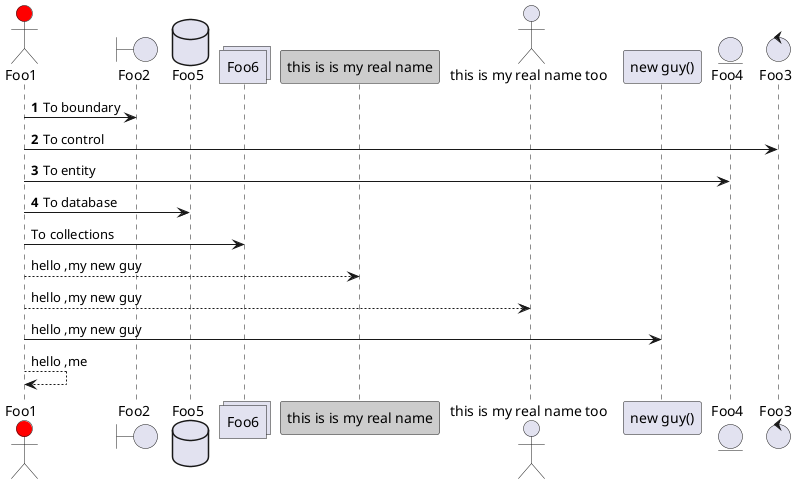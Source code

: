 ' 有以下的类型可以参考
@startuml 声明对象
actor Foo1 #red
boundary Foo2
control Foo3 order 30
entity Foo4 order 20
database Foo5
collections Foo6
participant Foo7 as "this is is my real name" #ccc
actor Foo8 as "this is my real name too"

autonumber 1

Foo1 -> Foo2 : To boundary
Foo1 -> Foo3 : To control
Foo1 -> Foo4 : To entity
Foo1 -> Foo5 : To database

autonumber stop

Foo1 -> Foo6 : To collections
Foo1 --> Foo7 : hello ,my new guy
Foo1 --> Foo8 : hello ,my new guy
Foo1 -> "new guy()" : hello ,my new guy
Foo1 --> Foo1 : hello ,me
@enduml

' 基本语法说明
/'
1. 声明方式主要参考上面
2. order关键字可以从左到右顺序排列参与者，如果不显示声明，按order 0进行显示。
3. 参与者名称可以包含括号
'/